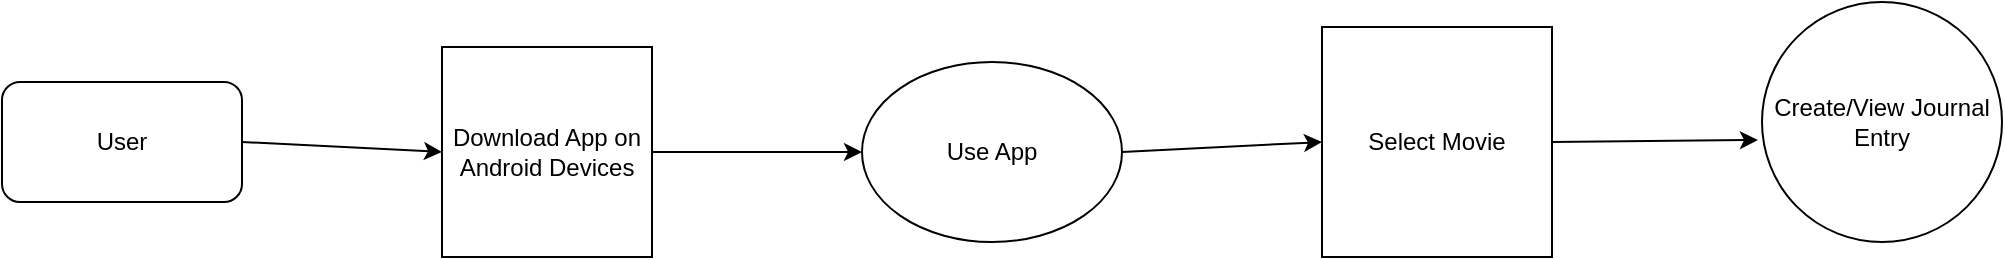 <mxfile version="24.7.16">
  <diagram name="Page-1" id="cqf68EaplAm4jN_bc4rP">
    <mxGraphModel dx="2924" dy="1152" grid="1" gridSize="10" guides="1" tooltips="1" connect="1" arrows="1" fold="1" page="1" pageScale="1" pageWidth="850" pageHeight="1100" math="0" shadow="0">
      <root>
        <mxCell id="0" />
        <mxCell id="1" parent="0" />
        <mxCell id="x-WLnKviXBA1h57qVarx-6" value="User" style="rounded=1;whiteSpace=wrap;html=1;" vertex="1" parent="1">
          <mxGeometry x="-490" y="140" width="120" height="60" as="geometry" />
        </mxCell>
        <mxCell id="x-WLnKviXBA1h57qVarx-7" value="Use App" style="ellipse;whiteSpace=wrap;html=1;" vertex="1" parent="1">
          <mxGeometry x="-60" y="130" width="130" height="90" as="geometry" />
        </mxCell>
        <mxCell id="x-WLnKviXBA1h57qVarx-8" value="Create/View Journal Entry" style="ellipse;whiteSpace=wrap;html=1;aspect=fixed;" vertex="1" parent="1">
          <mxGeometry x="390" y="100" width="120" height="120" as="geometry" />
        </mxCell>
        <mxCell id="x-WLnKviXBA1h57qVarx-9" value="Download App on Android Devices" style="whiteSpace=wrap;html=1;aspect=fixed;" vertex="1" parent="1">
          <mxGeometry x="-270" y="122.5" width="105" height="105" as="geometry" />
        </mxCell>
        <mxCell id="x-WLnKviXBA1h57qVarx-10" value="Select Movie" style="whiteSpace=wrap;html=1;aspect=fixed;" vertex="1" parent="1">
          <mxGeometry x="170" y="112.5" width="115" height="115" as="geometry" />
        </mxCell>
        <mxCell id="x-WLnKviXBA1h57qVarx-11" value="" style="endArrow=classic;html=1;rounded=0;exitX=1;exitY=0.5;exitDx=0;exitDy=0;entryX=0;entryY=0.5;entryDx=0;entryDy=0;" edge="1" parent="1" source="x-WLnKviXBA1h57qVarx-6" target="x-WLnKviXBA1h57qVarx-9">
          <mxGeometry width="50" height="50" relative="1" as="geometry">
            <mxPoint x="-350" y="170" as="sourcePoint" />
            <mxPoint x="-300" y="120" as="targetPoint" />
          </mxGeometry>
        </mxCell>
        <mxCell id="x-WLnKviXBA1h57qVarx-12" value="" style="endArrow=classic;html=1;rounded=0;exitX=1;exitY=0.5;exitDx=0;exitDy=0;entryX=0;entryY=0.5;entryDx=0;entryDy=0;" edge="1" parent="1" source="x-WLnKviXBA1h57qVarx-9" target="x-WLnKviXBA1h57qVarx-7">
          <mxGeometry width="50" height="50" relative="1" as="geometry">
            <mxPoint x="-130" y="180" as="sourcePoint" />
            <mxPoint x="-80" y="130" as="targetPoint" />
          </mxGeometry>
        </mxCell>
        <mxCell id="x-WLnKviXBA1h57qVarx-13" value="" style="endArrow=classic;html=1;rounded=0;exitX=1;exitY=0.5;exitDx=0;exitDy=0;entryX=0;entryY=0.5;entryDx=0;entryDy=0;" edge="1" parent="1" source="x-WLnKviXBA1h57qVarx-7" target="x-WLnKviXBA1h57qVarx-10">
          <mxGeometry width="50" height="50" relative="1" as="geometry">
            <mxPoint x="100" y="180" as="sourcePoint" />
            <mxPoint x="150" y="130" as="targetPoint" />
          </mxGeometry>
        </mxCell>
        <mxCell id="x-WLnKviXBA1h57qVarx-14" value="" style="endArrow=classic;html=1;rounded=0;exitX=1;exitY=0.5;exitDx=0;exitDy=0;entryX=-0.017;entryY=0.575;entryDx=0;entryDy=0;entryPerimeter=0;" edge="1" parent="1" source="x-WLnKviXBA1h57qVarx-10" target="x-WLnKviXBA1h57qVarx-8">
          <mxGeometry width="50" height="50" relative="1" as="geometry">
            <mxPoint x="310" y="180" as="sourcePoint" />
            <mxPoint x="360" y="130" as="targetPoint" />
          </mxGeometry>
        </mxCell>
      </root>
    </mxGraphModel>
  </diagram>
</mxfile>
